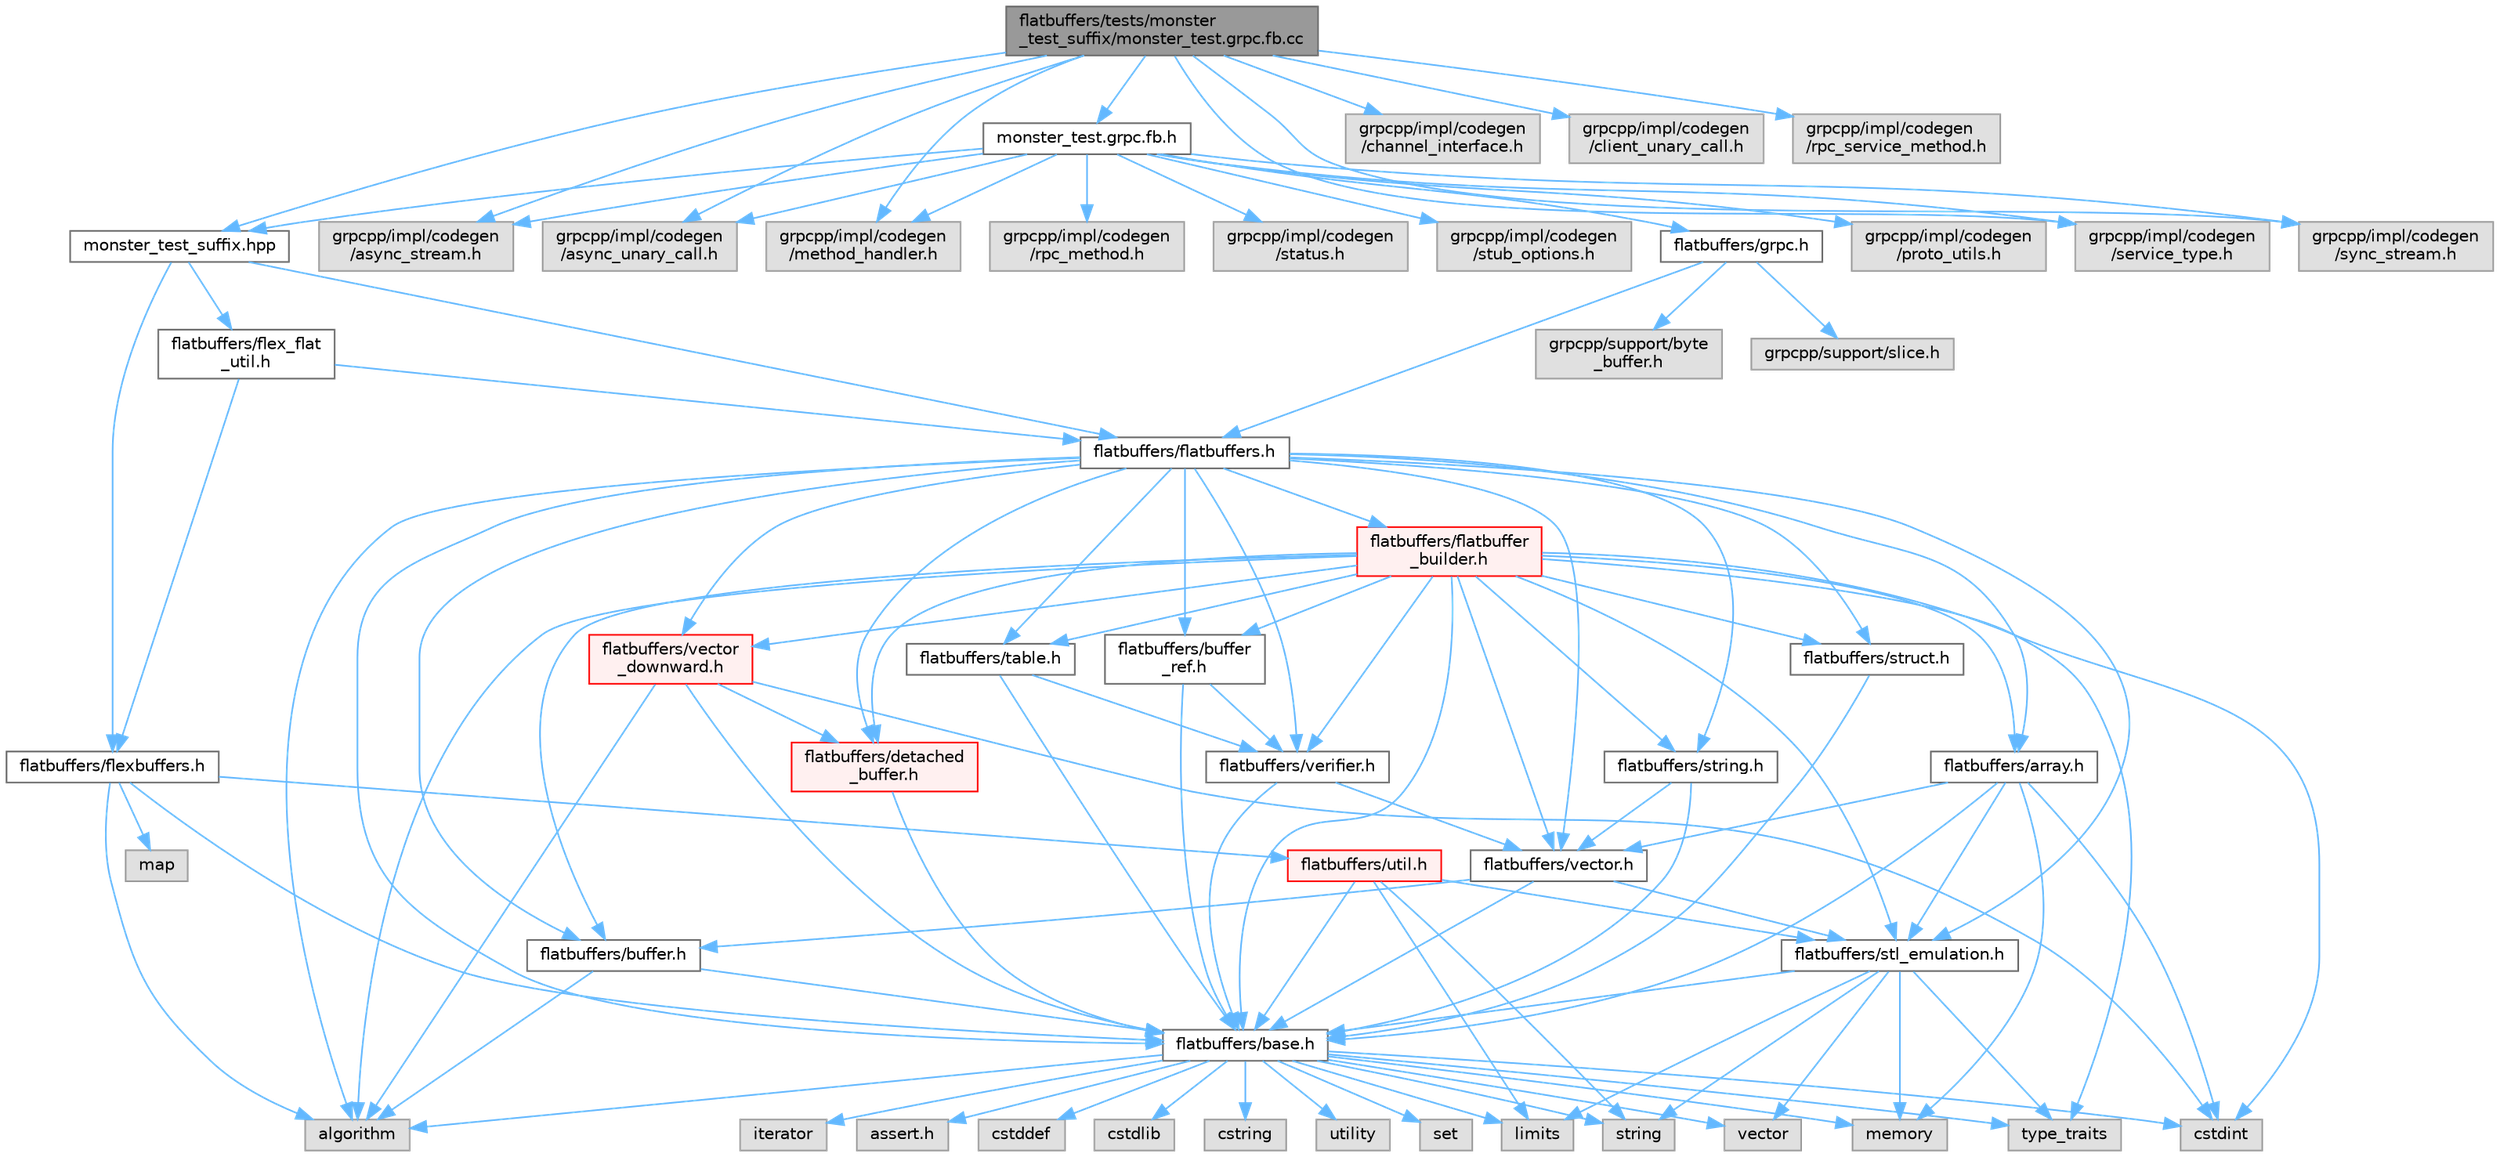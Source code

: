 digraph "flatbuffers/tests/monster_test_suffix/monster_test.grpc.fb.cc"
{
 // LATEX_PDF_SIZE
  bgcolor="transparent";
  edge [fontname=Helvetica,fontsize=10,labelfontname=Helvetica,labelfontsize=10];
  node [fontname=Helvetica,fontsize=10,shape=box,height=0.2,width=0.4];
  Node1 [id="Node000001",label="flatbuffers/tests/monster\l_test_suffix/monster_test.grpc.fb.cc",height=0.2,width=0.4,color="gray40", fillcolor="grey60", style="filled", fontcolor="black",tooltip=" "];
  Node1 -> Node2 [id="edge111_Node000001_Node000002",color="steelblue1",style="solid",tooltip=" "];
  Node2 [id="Node000002",label="monster_test_suffix.hpp",height=0.2,width=0.4,color="grey40", fillcolor="white", style="filled",URL="$monster__test__suffix_8hpp.html",tooltip=" "];
  Node2 -> Node3 [id="edge112_Node000002_Node000003",color="steelblue1",style="solid",tooltip=" "];
  Node3 [id="Node000003",label="flatbuffers/flatbuffers.h",height=0.2,width=0.4,color="grey40", fillcolor="white", style="filled",URL="$flatbuffers_8h.html",tooltip=" "];
  Node3 -> Node4 [id="edge113_Node000003_Node000004",color="steelblue1",style="solid",tooltip=" "];
  Node4 [id="Node000004",label="algorithm",height=0.2,width=0.4,color="grey60", fillcolor="#E0E0E0", style="filled",tooltip=" "];
  Node3 -> Node5 [id="edge114_Node000003_Node000005",color="steelblue1",style="solid",tooltip=" "];
  Node5 [id="Node000005",label="flatbuffers/array.h",height=0.2,width=0.4,color="grey40", fillcolor="white", style="filled",URL="$array_8h.html",tooltip=" "];
  Node5 -> Node6 [id="edge115_Node000005_Node000006",color="steelblue1",style="solid",tooltip=" "];
  Node6 [id="Node000006",label="cstdint",height=0.2,width=0.4,color="grey60", fillcolor="#E0E0E0", style="filled",tooltip=" "];
  Node5 -> Node7 [id="edge116_Node000005_Node000007",color="steelblue1",style="solid",tooltip=" "];
  Node7 [id="Node000007",label="memory",height=0.2,width=0.4,color="grey60", fillcolor="#E0E0E0", style="filled",tooltip=" "];
  Node5 -> Node8 [id="edge117_Node000005_Node000008",color="steelblue1",style="solid",tooltip=" "];
  Node8 [id="Node000008",label="flatbuffers/base.h",height=0.2,width=0.4,color="grey40", fillcolor="white", style="filled",URL="$base_8h.html",tooltip=" "];
  Node8 -> Node9 [id="edge118_Node000008_Node000009",color="steelblue1",style="solid",tooltip=" "];
  Node9 [id="Node000009",label="assert.h",height=0.2,width=0.4,color="grey60", fillcolor="#E0E0E0", style="filled",tooltip=" "];
  Node8 -> Node6 [id="edge119_Node000008_Node000006",color="steelblue1",style="solid",tooltip=" "];
  Node8 -> Node10 [id="edge120_Node000008_Node000010",color="steelblue1",style="solid",tooltip=" "];
  Node10 [id="Node000010",label="cstddef",height=0.2,width=0.4,color="grey60", fillcolor="#E0E0E0", style="filled",tooltip=" "];
  Node8 -> Node11 [id="edge121_Node000008_Node000011",color="steelblue1",style="solid",tooltip=" "];
  Node11 [id="Node000011",label="cstdlib",height=0.2,width=0.4,color="grey60", fillcolor="#E0E0E0", style="filled",tooltip=" "];
  Node8 -> Node12 [id="edge122_Node000008_Node000012",color="steelblue1",style="solid",tooltip=" "];
  Node12 [id="Node000012",label="cstring",height=0.2,width=0.4,color="grey60", fillcolor="#E0E0E0", style="filled",tooltip=" "];
  Node8 -> Node13 [id="edge123_Node000008_Node000013",color="steelblue1",style="solid",tooltip=" "];
  Node13 [id="Node000013",label="utility",height=0.2,width=0.4,color="grey60", fillcolor="#E0E0E0", style="filled",tooltip=" "];
  Node8 -> Node14 [id="edge124_Node000008_Node000014",color="steelblue1",style="solid",tooltip=" "];
  Node14 [id="Node000014",label="string",height=0.2,width=0.4,color="grey60", fillcolor="#E0E0E0", style="filled",tooltip=" "];
  Node8 -> Node15 [id="edge125_Node000008_Node000015",color="steelblue1",style="solid",tooltip=" "];
  Node15 [id="Node000015",label="type_traits",height=0.2,width=0.4,color="grey60", fillcolor="#E0E0E0", style="filled",tooltip=" "];
  Node8 -> Node16 [id="edge126_Node000008_Node000016",color="steelblue1",style="solid",tooltip=" "];
  Node16 [id="Node000016",label="vector",height=0.2,width=0.4,color="grey60", fillcolor="#E0E0E0", style="filled",tooltip=" "];
  Node8 -> Node17 [id="edge127_Node000008_Node000017",color="steelblue1",style="solid",tooltip=" "];
  Node17 [id="Node000017",label="set",height=0.2,width=0.4,color="grey60", fillcolor="#E0E0E0", style="filled",tooltip=" "];
  Node8 -> Node4 [id="edge128_Node000008_Node000004",color="steelblue1",style="solid",tooltip=" "];
  Node8 -> Node18 [id="edge129_Node000008_Node000018",color="steelblue1",style="solid",tooltip=" "];
  Node18 [id="Node000018",label="limits",height=0.2,width=0.4,color="grey60", fillcolor="#E0E0E0", style="filled",tooltip=" "];
  Node8 -> Node19 [id="edge130_Node000008_Node000019",color="steelblue1",style="solid",tooltip=" "];
  Node19 [id="Node000019",label="iterator",height=0.2,width=0.4,color="grey60", fillcolor="#E0E0E0", style="filled",tooltip=" "];
  Node8 -> Node7 [id="edge131_Node000008_Node000007",color="steelblue1",style="solid",tooltip=" "];
  Node5 -> Node20 [id="edge132_Node000005_Node000020",color="steelblue1",style="solid",tooltip=" "];
  Node20 [id="Node000020",label="flatbuffers/stl_emulation.h",height=0.2,width=0.4,color="grey40", fillcolor="white", style="filled",URL="$stl__emulation_8h.html",tooltip=" "];
  Node20 -> Node8 [id="edge133_Node000020_Node000008",color="steelblue1",style="solid",tooltip=" "];
  Node20 -> Node14 [id="edge134_Node000020_Node000014",color="steelblue1",style="solid",tooltip=" "];
  Node20 -> Node15 [id="edge135_Node000020_Node000015",color="steelblue1",style="solid",tooltip=" "];
  Node20 -> Node16 [id="edge136_Node000020_Node000016",color="steelblue1",style="solid",tooltip=" "];
  Node20 -> Node7 [id="edge137_Node000020_Node000007",color="steelblue1",style="solid",tooltip=" "];
  Node20 -> Node18 [id="edge138_Node000020_Node000018",color="steelblue1",style="solid",tooltip=" "];
  Node5 -> Node21 [id="edge139_Node000005_Node000021",color="steelblue1",style="solid",tooltip=" "];
  Node21 [id="Node000021",label="flatbuffers/vector.h",height=0.2,width=0.4,color="grey40", fillcolor="white", style="filled",URL="$vector_8h.html",tooltip=" "];
  Node21 -> Node8 [id="edge140_Node000021_Node000008",color="steelblue1",style="solid",tooltip=" "];
  Node21 -> Node22 [id="edge141_Node000021_Node000022",color="steelblue1",style="solid",tooltip=" "];
  Node22 [id="Node000022",label="flatbuffers/buffer.h",height=0.2,width=0.4,color="grey40", fillcolor="white", style="filled",URL="$buffer_8h.html",tooltip=" "];
  Node22 -> Node4 [id="edge142_Node000022_Node000004",color="steelblue1",style="solid",tooltip=" "];
  Node22 -> Node8 [id="edge143_Node000022_Node000008",color="steelblue1",style="solid",tooltip=" "];
  Node21 -> Node20 [id="edge144_Node000021_Node000020",color="steelblue1",style="solid",tooltip=" "];
  Node3 -> Node8 [id="edge145_Node000003_Node000008",color="steelblue1",style="solid",tooltip=" "];
  Node3 -> Node22 [id="edge146_Node000003_Node000022",color="steelblue1",style="solid",tooltip=" "];
  Node3 -> Node23 [id="edge147_Node000003_Node000023",color="steelblue1",style="solid",tooltip=" "];
  Node23 [id="Node000023",label="flatbuffers/buffer\l_ref.h",height=0.2,width=0.4,color="grey40", fillcolor="white", style="filled",URL="$buffer__ref_8h.html",tooltip=" "];
  Node23 -> Node8 [id="edge148_Node000023_Node000008",color="steelblue1",style="solid",tooltip=" "];
  Node23 -> Node24 [id="edge149_Node000023_Node000024",color="steelblue1",style="solid",tooltip=" "];
  Node24 [id="Node000024",label="flatbuffers/verifier.h",height=0.2,width=0.4,color="grey40", fillcolor="white", style="filled",URL="$verifier_8h.html",tooltip=" "];
  Node24 -> Node8 [id="edge150_Node000024_Node000008",color="steelblue1",style="solid",tooltip=" "];
  Node24 -> Node21 [id="edge151_Node000024_Node000021",color="steelblue1",style="solid",tooltip=" "];
  Node3 -> Node25 [id="edge152_Node000003_Node000025",color="steelblue1",style="solid",tooltip=" "];
  Node25 [id="Node000025",label="flatbuffers/detached\l_buffer.h",height=0.2,width=0.4,color="red", fillcolor="#FFF0F0", style="filled",URL="$detached__buffer_8h.html",tooltip=" "];
  Node25 -> Node8 [id="edge153_Node000025_Node000008",color="steelblue1",style="solid",tooltip=" "];
  Node3 -> Node28 [id="edge154_Node000003_Node000028",color="steelblue1",style="solid",tooltip=" "];
  Node28 [id="Node000028",label="flatbuffers/flatbuffer\l_builder.h",height=0.2,width=0.4,color="red", fillcolor="#FFF0F0", style="filled",URL="$flatbuffer__builder_8h.html",tooltip=" "];
  Node28 -> Node4 [id="edge155_Node000028_Node000004",color="steelblue1",style="solid",tooltip=" "];
  Node28 -> Node6 [id="edge156_Node000028_Node000006",color="steelblue1",style="solid",tooltip=" "];
  Node28 -> Node15 [id="edge157_Node000028_Node000015",color="steelblue1",style="solid",tooltip=" "];
  Node28 -> Node5 [id="edge158_Node000028_Node000005",color="steelblue1",style="solid",tooltip=" "];
  Node28 -> Node8 [id="edge159_Node000028_Node000008",color="steelblue1",style="solid",tooltip=" "];
  Node28 -> Node22 [id="edge160_Node000028_Node000022",color="steelblue1",style="solid",tooltip=" "];
  Node28 -> Node23 [id="edge161_Node000028_Node000023",color="steelblue1",style="solid",tooltip=" "];
  Node28 -> Node25 [id="edge162_Node000028_Node000025",color="steelblue1",style="solid",tooltip=" "];
  Node28 -> Node20 [id="edge163_Node000028_Node000020",color="steelblue1",style="solid",tooltip=" "];
  Node28 -> Node31 [id="edge164_Node000028_Node000031",color="steelblue1",style="solid",tooltip=" "];
  Node31 [id="Node000031",label="flatbuffers/string.h",height=0.2,width=0.4,color="grey40", fillcolor="white", style="filled",URL="$string_8h.html",tooltip=" "];
  Node31 -> Node8 [id="edge165_Node000031_Node000008",color="steelblue1",style="solid",tooltip=" "];
  Node31 -> Node21 [id="edge166_Node000031_Node000021",color="steelblue1",style="solid",tooltip=" "];
  Node28 -> Node32 [id="edge167_Node000028_Node000032",color="steelblue1",style="solid",tooltip=" "];
  Node32 [id="Node000032",label="flatbuffers/struct.h",height=0.2,width=0.4,color="grey40", fillcolor="white", style="filled",URL="$struct_8h.html",tooltip=" "];
  Node32 -> Node8 [id="edge168_Node000032_Node000008",color="steelblue1",style="solid",tooltip=" "];
  Node28 -> Node33 [id="edge169_Node000028_Node000033",color="steelblue1",style="solid",tooltip=" "];
  Node33 [id="Node000033",label="flatbuffers/table.h",height=0.2,width=0.4,color="grey40", fillcolor="white", style="filled",URL="$table_8h.html",tooltip=" "];
  Node33 -> Node8 [id="edge170_Node000033_Node000008",color="steelblue1",style="solid",tooltip=" "];
  Node33 -> Node24 [id="edge171_Node000033_Node000024",color="steelblue1",style="solid",tooltip=" "];
  Node28 -> Node21 [id="edge172_Node000028_Node000021",color="steelblue1",style="solid",tooltip=" "];
  Node28 -> Node34 [id="edge173_Node000028_Node000034",color="steelblue1",style="solid",tooltip=" "];
  Node34 [id="Node000034",label="flatbuffers/vector\l_downward.h",height=0.2,width=0.4,color="red", fillcolor="#FFF0F0", style="filled",URL="$vector__downward_8h.html",tooltip=" "];
  Node34 -> Node4 [id="edge174_Node000034_Node000004",color="steelblue1",style="solid",tooltip=" "];
  Node34 -> Node6 [id="edge175_Node000034_Node000006",color="steelblue1",style="solid",tooltip=" "];
  Node34 -> Node8 [id="edge176_Node000034_Node000008",color="steelblue1",style="solid",tooltip=" "];
  Node34 -> Node25 [id="edge177_Node000034_Node000025",color="steelblue1",style="solid",tooltip=" "];
  Node28 -> Node24 [id="edge178_Node000028_Node000024",color="steelblue1",style="solid",tooltip=" "];
  Node3 -> Node20 [id="edge179_Node000003_Node000020",color="steelblue1",style="solid",tooltip=" "];
  Node3 -> Node31 [id="edge180_Node000003_Node000031",color="steelblue1",style="solid",tooltip=" "];
  Node3 -> Node32 [id="edge181_Node000003_Node000032",color="steelblue1",style="solid",tooltip=" "];
  Node3 -> Node33 [id="edge182_Node000003_Node000033",color="steelblue1",style="solid",tooltip=" "];
  Node3 -> Node21 [id="edge183_Node000003_Node000021",color="steelblue1",style="solid",tooltip=" "];
  Node3 -> Node34 [id="edge184_Node000003_Node000034",color="steelblue1",style="solid",tooltip=" "];
  Node3 -> Node24 [id="edge185_Node000003_Node000024",color="steelblue1",style="solid",tooltip=" "];
  Node2 -> Node35 [id="edge186_Node000002_Node000035",color="steelblue1",style="solid",tooltip=" "];
  Node35 [id="Node000035",label="flatbuffers/flexbuffers.h",height=0.2,width=0.4,color="grey40", fillcolor="white", style="filled",URL="$flexbuffers_8h.html",tooltip=" "];
  Node35 -> Node4 [id="edge187_Node000035_Node000004",color="steelblue1",style="solid",tooltip=" "];
  Node35 -> Node36 [id="edge188_Node000035_Node000036",color="steelblue1",style="solid",tooltip=" "];
  Node36 [id="Node000036",label="map",height=0.2,width=0.4,color="grey60", fillcolor="#E0E0E0", style="filled",tooltip=" "];
  Node35 -> Node8 [id="edge189_Node000035_Node000008",color="steelblue1",style="solid",tooltip=" "];
  Node35 -> Node37 [id="edge190_Node000035_Node000037",color="steelblue1",style="solid",tooltip=" "];
  Node37 [id="Node000037",label="flatbuffers/util.h",height=0.2,width=0.4,color="red", fillcolor="#FFF0F0", style="filled",URL="$util_8h.html",tooltip=" "];
  Node37 -> Node8 [id="edge191_Node000037_Node000008",color="steelblue1",style="solid",tooltip=" "];
  Node37 -> Node20 [id="edge192_Node000037_Node000020",color="steelblue1",style="solid",tooltip=" "];
  Node37 -> Node18 [id="edge193_Node000037_Node000018",color="steelblue1",style="solid",tooltip=" "];
  Node37 -> Node14 [id="edge194_Node000037_Node000014",color="steelblue1",style="solid",tooltip=" "];
  Node2 -> Node43 [id="edge195_Node000002_Node000043",color="steelblue1",style="solid",tooltip=" "];
  Node43 [id="Node000043",label="flatbuffers/flex_flat\l_util.h",height=0.2,width=0.4,color="grey40", fillcolor="white", style="filled",URL="$flex__flat__util_8h.html",tooltip=" "];
  Node43 -> Node3 [id="edge196_Node000043_Node000003",color="steelblue1",style="solid",tooltip=" "];
  Node43 -> Node35 [id="edge197_Node000043_Node000035",color="steelblue1",style="solid",tooltip=" "];
  Node1 -> Node44 [id="edge198_Node000001_Node000044",color="steelblue1",style="solid",tooltip=" "];
  Node44 [id="Node000044",label="monster_test.grpc.fb.h",height=0.2,width=0.4,color="grey40", fillcolor="white", style="filled",URL="$monster__test__suffix_2monster__test_8grpc_8fb_8h.html",tooltip=" "];
  Node44 -> Node2 [id="edge199_Node000044_Node000002",color="steelblue1",style="solid",tooltip=" "];
  Node44 -> Node45 [id="edge200_Node000044_Node000045",color="steelblue1",style="solid",tooltip=" "];
  Node45 [id="Node000045",label="flatbuffers/grpc.h",height=0.2,width=0.4,color="grey40", fillcolor="white", style="filled",URL="$grpc_8h.html",tooltip=" "];
  Node45 -> Node3 [id="edge201_Node000045_Node000003",color="steelblue1",style="solid",tooltip=" "];
  Node45 -> Node46 [id="edge202_Node000045_Node000046",color="steelblue1",style="solid",tooltip=" "];
  Node46 [id="Node000046",label="grpcpp/support/byte\l_buffer.h",height=0.2,width=0.4,color="grey60", fillcolor="#E0E0E0", style="filled",tooltip=" "];
  Node45 -> Node47 [id="edge203_Node000045_Node000047",color="steelblue1",style="solid",tooltip=" "];
  Node47 [id="Node000047",label="grpcpp/support/slice.h",height=0.2,width=0.4,color="grey60", fillcolor="#E0E0E0", style="filled",tooltip=" "];
  Node44 -> Node48 [id="edge204_Node000044_Node000048",color="steelblue1",style="solid",tooltip=" "];
  Node48 [id="Node000048",label="grpcpp/impl/codegen\l/async_stream.h",height=0.2,width=0.4,color="grey60", fillcolor="#E0E0E0", style="filled",tooltip=" "];
  Node44 -> Node49 [id="edge205_Node000044_Node000049",color="steelblue1",style="solid",tooltip=" "];
  Node49 [id="Node000049",label="grpcpp/impl/codegen\l/async_unary_call.h",height=0.2,width=0.4,color="grey60", fillcolor="#E0E0E0", style="filled",tooltip=" "];
  Node44 -> Node50 [id="edge206_Node000044_Node000050",color="steelblue1",style="solid",tooltip=" "];
  Node50 [id="Node000050",label="grpcpp/impl/codegen\l/method_handler.h",height=0.2,width=0.4,color="grey60", fillcolor="#E0E0E0", style="filled",tooltip=" "];
  Node44 -> Node51 [id="edge207_Node000044_Node000051",color="steelblue1",style="solid",tooltip=" "];
  Node51 [id="Node000051",label="grpcpp/impl/codegen\l/proto_utils.h",height=0.2,width=0.4,color="grey60", fillcolor="#E0E0E0", style="filled",tooltip=" "];
  Node44 -> Node52 [id="edge208_Node000044_Node000052",color="steelblue1",style="solid",tooltip=" "];
  Node52 [id="Node000052",label="grpcpp/impl/codegen\l/rpc_method.h",height=0.2,width=0.4,color="grey60", fillcolor="#E0E0E0", style="filled",tooltip=" "];
  Node44 -> Node53 [id="edge209_Node000044_Node000053",color="steelblue1",style="solid",tooltip=" "];
  Node53 [id="Node000053",label="grpcpp/impl/codegen\l/service_type.h",height=0.2,width=0.4,color="grey60", fillcolor="#E0E0E0", style="filled",tooltip=" "];
  Node44 -> Node54 [id="edge210_Node000044_Node000054",color="steelblue1",style="solid",tooltip=" "];
  Node54 [id="Node000054",label="grpcpp/impl/codegen\l/status.h",height=0.2,width=0.4,color="grey60", fillcolor="#E0E0E0", style="filled",tooltip=" "];
  Node44 -> Node55 [id="edge211_Node000044_Node000055",color="steelblue1",style="solid",tooltip=" "];
  Node55 [id="Node000055",label="grpcpp/impl/codegen\l/stub_options.h",height=0.2,width=0.4,color="grey60", fillcolor="#E0E0E0", style="filled",tooltip=" "];
  Node44 -> Node56 [id="edge212_Node000044_Node000056",color="steelblue1",style="solid",tooltip=" "];
  Node56 [id="Node000056",label="grpcpp/impl/codegen\l/sync_stream.h",height=0.2,width=0.4,color="grey60", fillcolor="#E0E0E0", style="filled",tooltip=" "];
  Node1 -> Node48 [id="edge213_Node000001_Node000048",color="steelblue1",style="solid",tooltip=" "];
  Node1 -> Node49 [id="edge214_Node000001_Node000049",color="steelblue1",style="solid",tooltip=" "];
  Node1 -> Node57 [id="edge215_Node000001_Node000057",color="steelblue1",style="solid",tooltip=" "];
  Node57 [id="Node000057",label="grpcpp/impl/codegen\l/channel_interface.h",height=0.2,width=0.4,color="grey60", fillcolor="#E0E0E0", style="filled",tooltip=" "];
  Node1 -> Node58 [id="edge216_Node000001_Node000058",color="steelblue1",style="solid",tooltip=" "];
  Node58 [id="Node000058",label="grpcpp/impl/codegen\l/client_unary_call.h",height=0.2,width=0.4,color="grey60", fillcolor="#E0E0E0", style="filled",tooltip=" "];
  Node1 -> Node50 [id="edge217_Node000001_Node000050",color="steelblue1",style="solid",tooltip=" "];
  Node1 -> Node59 [id="edge218_Node000001_Node000059",color="steelblue1",style="solid",tooltip=" "];
  Node59 [id="Node000059",label="grpcpp/impl/codegen\l/rpc_service_method.h",height=0.2,width=0.4,color="grey60", fillcolor="#E0E0E0", style="filled",tooltip=" "];
  Node1 -> Node53 [id="edge219_Node000001_Node000053",color="steelblue1",style="solid",tooltip=" "];
  Node1 -> Node56 [id="edge220_Node000001_Node000056",color="steelblue1",style="solid",tooltip=" "];
}
